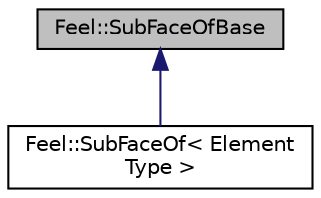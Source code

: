 digraph "Feel::SubFaceOfBase"
{
 // LATEX_PDF_SIZE
  edge [fontname="Helvetica",fontsize="10",labelfontname="Helvetica",labelfontsize="10"];
  node [fontname="Helvetica",fontsize="10",shape=record];
  Node1 [label="Feel::SubFaceOfBase",height=0.2,width=0.4,color="black", fillcolor="grey75", style="filled", fontcolor="black",tooltip=" "];
  Node1 -> Node2 [dir="back",color="midnightblue",fontsize="10",style="solid",fontname="Helvetica"];
  Node2 [label="Feel::SubFaceOf\< Element\lType \>",height=0.2,width=0.4,color="black", fillcolor="white", style="filled",URL="$classFeel_1_1SubFaceOf.html",tooltip=" "];
}
